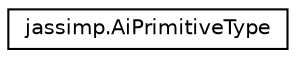 digraph "Graphical Class Hierarchy"
{
  edge [fontname="Helvetica",fontsize="10",labelfontname="Helvetica",labelfontsize="10"];
  node [fontname="Helvetica",fontsize="10",shape=record];
  rankdir="LR";
  Node1 [label="jassimp.AiPrimitiveType",height=0.2,width=0.4,color="black", fillcolor="white", style="filled",URL="$enumjassimp_1_1_ai_primitive_type.html"];
}
